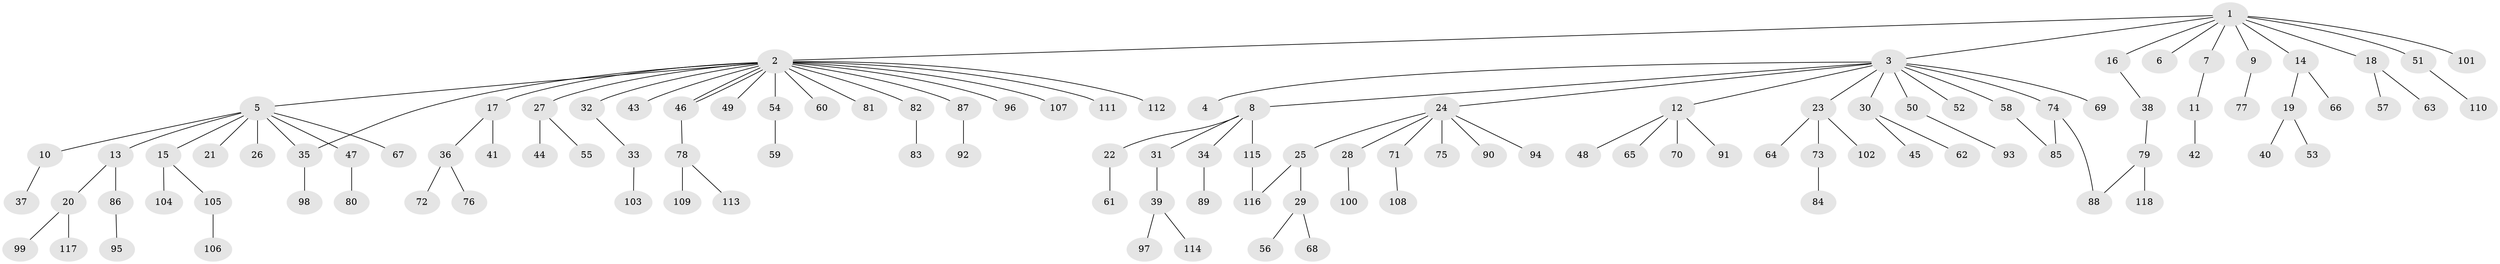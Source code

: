 // coarse degree distribution, {29: 0.02857142857142857, 1: 0.8, 4: 0.02857142857142857, 2: 0.11428571428571428, 3: 0.02857142857142857}
// Generated by graph-tools (version 1.1) at 2025/18/03/04/25 18:18:03]
// undirected, 118 vertices, 122 edges
graph export_dot {
graph [start="1"]
  node [color=gray90,style=filled];
  1;
  2;
  3;
  4;
  5;
  6;
  7;
  8;
  9;
  10;
  11;
  12;
  13;
  14;
  15;
  16;
  17;
  18;
  19;
  20;
  21;
  22;
  23;
  24;
  25;
  26;
  27;
  28;
  29;
  30;
  31;
  32;
  33;
  34;
  35;
  36;
  37;
  38;
  39;
  40;
  41;
  42;
  43;
  44;
  45;
  46;
  47;
  48;
  49;
  50;
  51;
  52;
  53;
  54;
  55;
  56;
  57;
  58;
  59;
  60;
  61;
  62;
  63;
  64;
  65;
  66;
  67;
  68;
  69;
  70;
  71;
  72;
  73;
  74;
  75;
  76;
  77;
  78;
  79;
  80;
  81;
  82;
  83;
  84;
  85;
  86;
  87;
  88;
  89;
  90;
  91;
  92;
  93;
  94;
  95;
  96;
  97;
  98;
  99;
  100;
  101;
  102;
  103;
  104;
  105;
  106;
  107;
  108;
  109;
  110;
  111;
  112;
  113;
  114;
  115;
  116;
  117;
  118;
  1 -- 2;
  1 -- 3;
  1 -- 6;
  1 -- 7;
  1 -- 9;
  1 -- 14;
  1 -- 16;
  1 -- 18;
  1 -- 51;
  1 -- 101;
  2 -- 5;
  2 -- 17;
  2 -- 27;
  2 -- 32;
  2 -- 35;
  2 -- 43;
  2 -- 46;
  2 -- 46;
  2 -- 49;
  2 -- 54;
  2 -- 60;
  2 -- 81;
  2 -- 82;
  2 -- 87;
  2 -- 96;
  2 -- 107;
  2 -- 111;
  2 -- 112;
  3 -- 4;
  3 -- 8;
  3 -- 12;
  3 -- 23;
  3 -- 24;
  3 -- 30;
  3 -- 50;
  3 -- 52;
  3 -- 58;
  3 -- 69;
  3 -- 74;
  5 -- 10;
  5 -- 13;
  5 -- 15;
  5 -- 21;
  5 -- 26;
  5 -- 35;
  5 -- 47;
  5 -- 67;
  7 -- 11;
  8 -- 22;
  8 -- 31;
  8 -- 34;
  8 -- 115;
  9 -- 77;
  10 -- 37;
  11 -- 42;
  12 -- 48;
  12 -- 65;
  12 -- 70;
  12 -- 91;
  13 -- 20;
  13 -- 86;
  14 -- 19;
  14 -- 66;
  15 -- 104;
  15 -- 105;
  16 -- 38;
  17 -- 36;
  17 -- 41;
  18 -- 57;
  18 -- 63;
  19 -- 40;
  19 -- 53;
  20 -- 99;
  20 -- 117;
  22 -- 61;
  23 -- 64;
  23 -- 73;
  23 -- 102;
  24 -- 25;
  24 -- 28;
  24 -- 71;
  24 -- 75;
  24 -- 90;
  24 -- 94;
  25 -- 29;
  25 -- 116;
  27 -- 44;
  27 -- 55;
  28 -- 100;
  29 -- 56;
  29 -- 68;
  30 -- 45;
  30 -- 62;
  31 -- 39;
  32 -- 33;
  33 -- 103;
  34 -- 89;
  35 -- 98;
  36 -- 72;
  36 -- 76;
  38 -- 79;
  39 -- 97;
  39 -- 114;
  46 -- 78;
  47 -- 80;
  50 -- 93;
  51 -- 110;
  54 -- 59;
  58 -- 85;
  71 -- 108;
  73 -- 84;
  74 -- 85;
  74 -- 88;
  78 -- 109;
  78 -- 113;
  79 -- 88;
  79 -- 118;
  82 -- 83;
  86 -- 95;
  87 -- 92;
  105 -- 106;
  115 -- 116;
}
